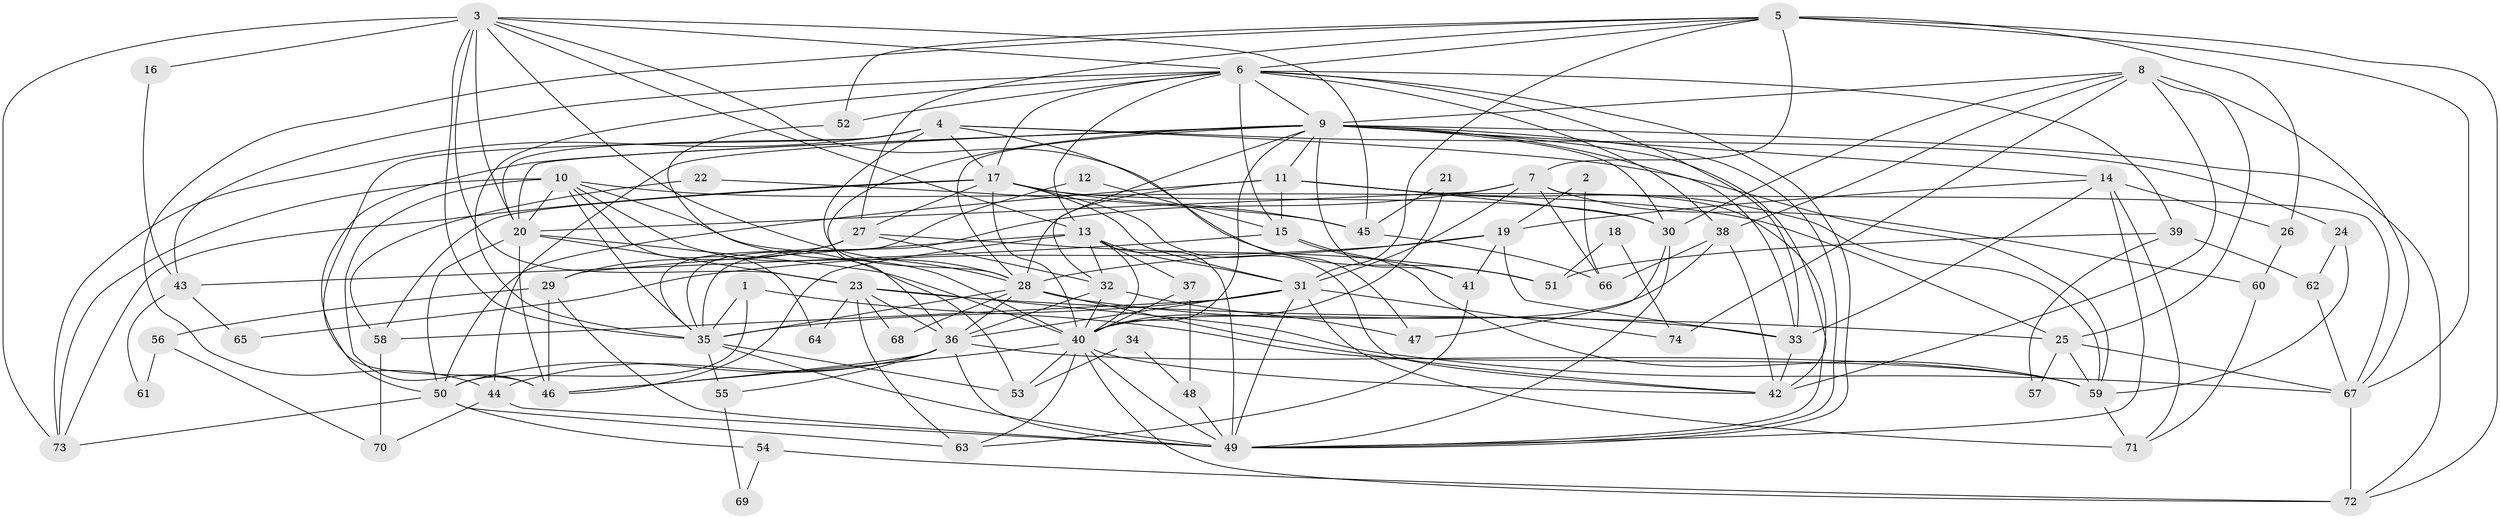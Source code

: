 // original degree distribution, {3: 0.25, 2: 0.17567567567567569, 4: 0.22972972972972974, 5: 0.22297297297297297, 9: 0.013513513513513514, 6: 0.0472972972972973, 7: 0.04054054054054054, 10: 0.006756756756756757, 8: 0.013513513513513514}
// Generated by graph-tools (version 1.1) at 2025/50/03/04/25 22:50:47]
// undirected, 74 vertices, 207 edges
graph export_dot {
  node [color=gray90,style=filled];
  1;
  2;
  3;
  4;
  5;
  6;
  7;
  8;
  9;
  10;
  11;
  12;
  13;
  14;
  15;
  16;
  17;
  18;
  19;
  20;
  21;
  22;
  23;
  24;
  25;
  26;
  27;
  28;
  29;
  30;
  31;
  32;
  33;
  34;
  35;
  36;
  37;
  38;
  39;
  40;
  41;
  42;
  43;
  44;
  45;
  46;
  47;
  48;
  49;
  50;
  51;
  52;
  53;
  54;
  55;
  56;
  57;
  58;
  59;
  60;
  61;
  62;
  63;
  64;
  65;
  66;
  67;
  68;
  69;
  70;
  71;
  72;
  73;
  74;
  1 -- 35 [weight=1.0];
  1 -- 50 [weight=1.0];
  1 -- 59 [weight=1.0];
  2 -- 19 [weight=1.0];
  2 -- 66 [weight=1.0];
  3 -- 6 [weight=2.0];
  3 -- 13 [weight=1.0];
  3 -- 16 [weight=1.0];
  3 -- 20 [weight=1.0];
  3 -- 23 [weight=1.0];
  3 -- 28 [weight=1.0];
  3 -- 35 [weight=2.0];
  3 -- 45 [weight=1.0];
  3 -- 51 [weight=1.0];
  3 -- 73 [weight=1.0];
  4 -- 17 [weight=1.0];
  4 -- 20 [weight=1.0];
  4 -- 24 [weight=1.0];
  4 -- 28 [weight=1.0];
  4 -- 46 [weight=1.0];
  4 -- 47 [weight=1.0];
  4 -- 59 [weight=1.0];
  4 -- 73 [weight=1.0];
  5 -- 6 [weight=1.0];
  5 -- 7 [weight=2.0];
  5 -- 26 [weight=1.0];
  5 -- 27 [weight=1.0];
  5 -- 31 [weight=1.0];
  5 -- 44 [weight=1.0];
  5 -- 52 [weight=1.0];
  5 -- 67 [weight=1.0];
  5 -- 72 [weight=1.0];
  6 -- 9 [weight=1.0];
  6 -- 13 [weight=1.0];
  6 -- 15 [weight=1.0];
  6 -- 17 [weight=1.0];
  6 -- 33 [weight=2.0];
  6 -- 35 [weight=1.0];
  6 -- 38 [weight=1.0];
  6 -- 39 [weight=1.0];
  6 -- 43 [weight=1.0];
  6 -- 49 [weight=1.0];
  6 -- 52 [weight=1.0];
  7 -- 20 [weight=1.0];
  7 -- 31 [weight=1.0];
  7 -- 35 [weight=1.0];
  7 -- 60 [weight=1.0];
  7 -- 66 [weight=1.0];
  7 -- 67 [weight=1.0];
  8 -- 9 [weight=1.0];
  8 -- 25 [weight=1.0];
  8 -- 30 [weight=1.0];
  8 -- 38 [weight=1.0];
  8 -- 42 [weight=2.0];
  8 -- 67 [weight=1.0];
  8 -- 74 [weight=1.0];
  9 -- 11 [weight=1.0];
  9 -- 14 [weight=1.0];
  9 -- 20 [weight=1.0];
  9 -- 28 [weight=1.0];
  9 -- 30 [weight=2.0];
  9 -- 32 [weight=1.0];
  9 -- 33 [weight=3.0];
  9 -- 36 [weight=1.0];
  9 -- 40 [weight=1.0];
  9 -- 41 [weight=1.0];
  9 -- 42 [weight=1.0];
  9 -- 44 [weight=1.0];
  9 -- 49 [weight=1.0];
  9 -- 50 [weight=1.0];
  9 -- 72 [weight=1.0];
  10 -- 20 [weight=1.0];
  10 -- 25 [weight=1.0];
  10 -- 28 [weight=1.0];
  10 -- 35 [weight=1.0];
  10 -- 40 [weight=1.0];
  10 -- 46 [weight=1.0];
  10 -- 64 [weight=2.0];
  10 -- 73 [weight=1.0];
  11 -- 15 [weight=1.0];
  11 -- 28 [weight=1.0];
  11 -- 30 [weight=1.0];
  11 -- 49 [weight=1.0];
  11 -- 50 [weight=1.0];
  11 -- 59 [weight=1.0];
  12 -- 15 [weight=1.0];
  12 -- 35 [weight=1.0];
  13 -- 29 [weight=1.0];
  13 -- 31 [weight=1.0];
  13 -- 32 [weight=1.0];
  13 -- 37 [weight=1.0];
  13 -- 40 [weight=1.0];
  13 -- 46 [weight=1.0];
  13 -- 49 [weight=1.0];
  14 -- 19 [weight=1.0];
  14 -- 26 [weight=2.0];
  14 -- 33 [weight=1.0];
  14 -- 49 [weight=1.0];
  14 -- 71 [weight=1.0];
  15 -- 41 [weight=1.0];
  15 -- 43 [weight=1.0];
  15 -- 59 [weight=1.0];
  16 -- 43 [weight=1.0];
  17 -- 27 [weight=1.0];
  17 -- 30 [weight=1.0];
  17 -- 31 [weight=1.0];
  17 -- 40 [weight=1.0];
  17 -- 42 [weight=1.0];
  17 -- 45 [weight=1.0];
  17 -- 58 [weight=1.0];
  17 -- 73 [weight=1.0];
  18 -- 51 [weight=1.0];
  18 -- 74 [weight=1.0];
  19 -- 28 [weight=1.0];
  19 -- 33 [weight=1.0];
  19 -- 41 [weight=1.0];
  19 -- 65 [weight=1.0];
  20 -- 23 [weight=1.0];
  20 -- 40 [weight=1.0];
  20 -- 46 [weight=2.0];
  20 -- 50 [weight=1.0];
  21 -- 40 [weight=1.0];
  21 -- 45 [weight=1.0];
  22 -- 45 [weight=1.0];
  22 -- 58 [weight=1.0];
  23 -- 25 [weight=1.0];
  23 -- 36 [weight=1.0];
  23 -- 63 [weight=1.0];
  23 -- 64 [weight=1.0];
  23 -- 67 [weight=1.0];
  23 -- 68 [weight=1.0];
  24 -- 59 [weight=1.0];
  24 -- 62 [weight=1.0];
  25 -- 57 [weight=1.0];
  25 -- 59 [weight=1.0];
  25 -- 67 [weight=1.0];
  26 -- 60 [weight=1.0];
  27 -- 29 [weight=1.0];
  27 -- 32 [weight=1.0];
  27 -- 35 [weight=1.0];
  27 -- 51 [weight=1.0];
  28 -- 33 [weight=1.0];
  28 -- 35 [weight=2.0];
  28 -- 36 [weight=1.0];
  28 -- 42 [weight=1.0];
  28 -- 68 [weight=1.0];
  29 -- 46 [weight=1.0];
  29 -- 49 [weight=1.0];
  29 -- 56 [weight=1.0];
  30 -- 47 [weight=1.0];
  30 -- 49 [weight=1.0];
  31 -- 35 [weight=1.0];
  31 -- 36 [weight=1.0];
  31 -- 49 [weight=1.0];
  31 -- 58 [weight=1.0];
  31 -- 71 [weight=1.0];
  31 -- 74 [weight=1.0];
  32 -- 36 [weight=3.0];
  32 -- 40 [weight=1.0];
  32 -- 47 [weight=1.0];
  33 -- 42 [weight=1.0];
  34 -- 48 [weight=1.0];
  34 -- 53 [weight=1.0];
  35 -- 49 [weight=1.0];
  35 -- 53 [weight=1.0];
  35 -- 55 [weight=1.0];
  36 -- 44 [weight=1.0];
  36 -- 46 [weight=1.0];
  36 -- 49 [weight=1.0];
  36 -- 50 [weight=1.0];
  36 -- 55 [weight=1.0];
  36 -- 59 [weight=1.0];
  37 -- 40 [weight=1.0];
  37 -- 48 [weight=1.0];
  38 -- 40 [weight=1.0];
  38 -- 42 [weight=1.0];
  38 -- 66 [weight=1.0];
  39 -- 51 [weight=1.0];
  39 -- 57 [weight=1.0];
  39 -- 62 [weight=1.0];
  40 -- 42 [weight=1.0];
  40 -- 46 [weight=1.0];
  40 -- 49 [weight=1.0];
  40 -- 53 [weight=1.0];
  40 -- 63 [weight=1.0];
  40 -- 72 [weight=1.0];
  41 -- 63 [weight=1.0];
  43 -- 61 [weight=1.0];
  43 -- 65 [weight=1.0];
  44 -- 49 [weight=1.0];
  44 -- 70 [weight=1.0];
  45 -- 66 [weight=1.0];
  48 -- 49 [weight=1.0];
  50 -- 54 [weight=1.0];
  50 -- 63 [weight=1.0];
  50 -- 73 [weight=1.0];
  52 -- 53 [weight=1.0];
  54 -- 69 [weight=1.0];
  54 -- 72 [weight=1.0];
  55 -- 69 [weight=1.0];
  56 -- 61 [weight=1.0];
  56 -- 70 [weight=1.0];
  58 -- 70 [weight=1.0];
  59 -- 71 [weight=1.0];
  60 -- 71 [weight=1.0];
  62 -- 67 [weight=1.0];
  67 -- 72 [weight=1.0];
}

